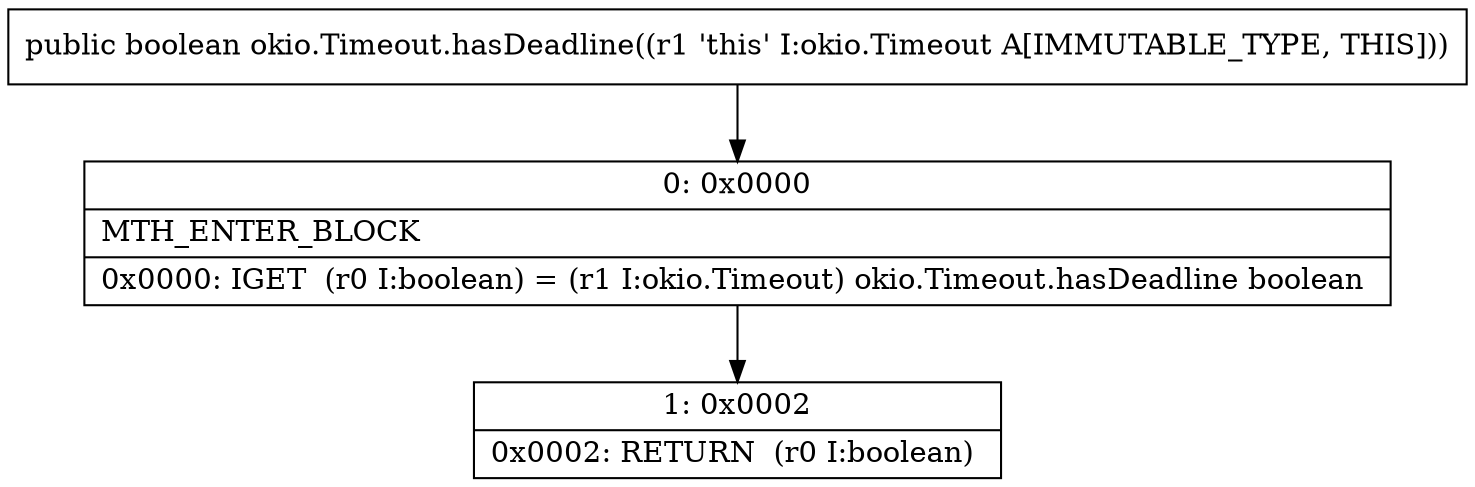 digraph "CFG forokio.Timeout.hasDeadline()Z" {
Node_0 [shape=record,label="{0\:\ 0x0000|MTH_ENTER_BLOCK\l|0x0000: IGET  (r0 I:boolean) = (r1 I:okio.Timeout) okio.Timeout.hasDeadline boolean \l}"];
Node_1 [shape=record,label="{1\:\ 0x0002|0x0002: RETURN  (r0 I:boolean) \l}"];
MethodNode[shape=record,label="{public boolean okio.Timeout.hasDeadline((r1 'this' I:okio.Timeout A[IMMUTABLE_TYPE, THIS])) }"];
MethodNode -> Node_0;
Node_0 -> Node_1;
}

